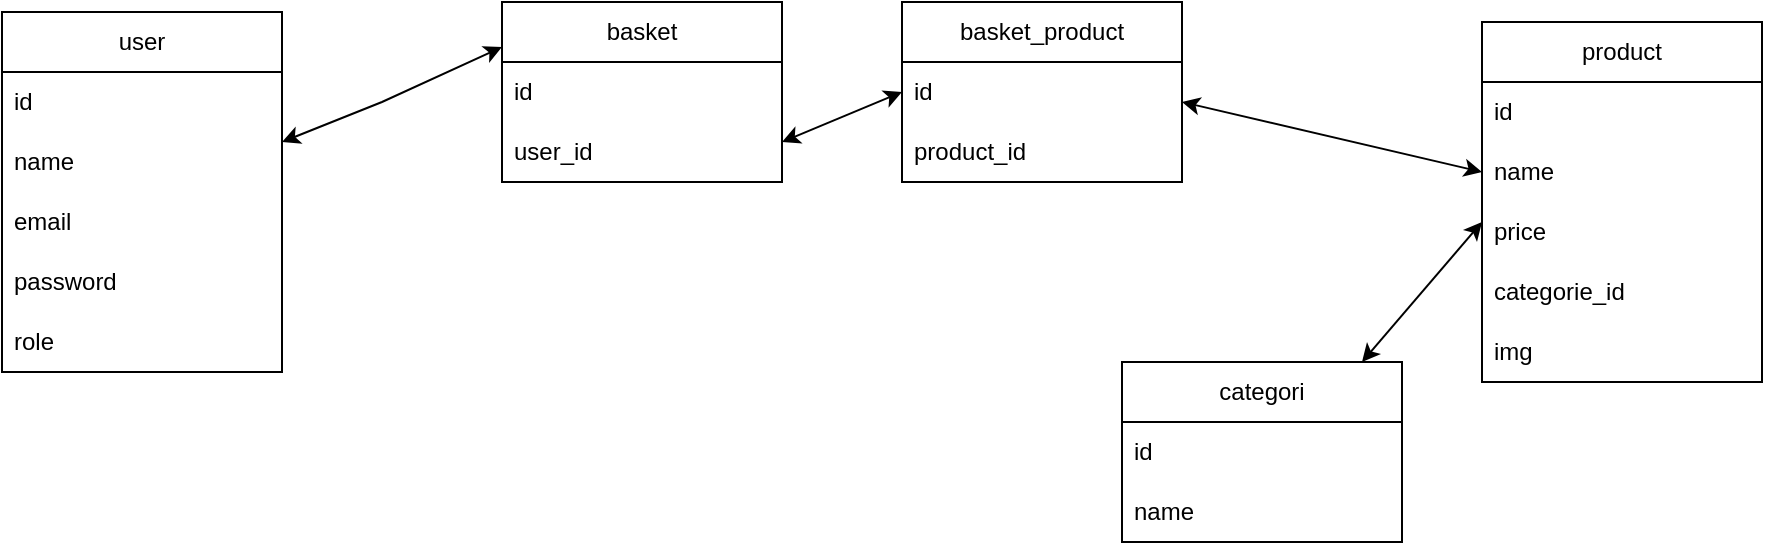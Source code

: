 <mxfile version="21.6.8" type="github">
  <diagram name="Page-1" id="9f46799a-70d6-7492-0946-bef42562c5a5">
    <mxGraphModel dx="1434" dy="758" grid="1" gridSize="10" guides="1" tooltips="1" connect="1" arrows="1" fold="1" page="1" pageScale="1" pageWidth="1100" pageHeight="850" background="none" math="0" shadow="0">
      <root>
        <mxCell id="0" />
        <mxCell id="1" parent="0" />
        <mxCell id="Kjgg9gwOW9HIMJ0_6wAg-2" value="user" style="swimlane;fontStyle=0;childLayout=stackLayout;horizontal=1;startSize=30;horizontalStack=0;resizeParent=1;resizeParentMax=0;resizeLast=0;collapsible=1;marginBottom=0;whiteSpace=wrap;html=1;" vertex="1" parent="1">
          <mxGeometry x="60" y="75" width="140" height="180" as="geometry" />
        </mxCell>
        <mxCell id="Kjgg9gwOW9HIMJ0_6wAg-3" value="id" style="text;strokeColor=none;fillColor=none;align=left;verticalAlign=middle;spacingLeft=4;spacingRight=4;overflow=hidden;points=[[0,0.5],[1,0.5]];portConstraint=eastwest;rotatable=0;whiteSpace=wrap;html=1;" vertex="1" parent="Kjgg9gwOW9HIMJ0_6wAg-2">
          <mxGeometry y="30" width="140" height="30" as="geometry" />
        </mxCell>
        <mxCell id="Kjgg9gwOW9HIMJ0_6wAg-4" value="name" style="text;strokeColor=none;fillColor=none;align=left;verticalAlign=middle;spacingLeft=4;spacingRight=4;overflow=hidden;points=[[0,0.5],[1,0.5]];portConstraint=eastwest;rotatable=0;whiteSpace=wrap;html=1;" vertex="1" parent="Kjgg9gwOW9HIMJ0_6wAg-2">
          <mxGeometry y="60" width="140" height="30" as="geometry" />
        </mxCell>
        <mxCell id="Kjgg9gwOW9HIMJ0_6wAg-5" value="email" style="text;strokeColor=none;fillColor=none;align=left;verticalAlign=middle;spacingLeft=4;spacingRight=4;overflow=hidden;points=[[0,0.5],[1,0.5]];portConstraint=eastwest;rotatable=0;whiteSpace=wrap;html=1;" vertex="1" parent="Kjgg9gwOW9HIMJ0_6wAg-2">
          <mxGeometry y="90" width="140" height="30" as="geometry" />
        </mxCell>
        <mxCell id="Kjgg9gwOW9HIMJ0_6wAg-6" value="password" style="text;strokeColor=none;fillColor=none;align=left;verticalAlign=middle;spacingLeft=4;spacingRight=4;overflow=hidden;points=[[0,0.5],[1,0.5]];portConstraint=eastwest;rotatable=0;whiteSpace=wrap;html=1;" vertex="1" parent="Kjgg9gwOW9HIMJ0_6wAg-2">
          <mxGeometry y="120" width="140" height="30" as="geometry" />
        </mxCell>
        <mxCell id="Kjgg9gwOW9HIMJ0_6wAg-7" value="role" style="text;strokeColor=none;fillColor=none;align=left;verticalAlign=middle;spacingLeft=4;spacingRight=4;overflow=hidden;points=[[0,0.5],[1,0.5]];portConstraint=eastwest;rotatable=0;whiteSpace=wrap;html=1;" vertex="1" parent="Kjgg9gwOW9HIMJ0_6wAg-2">
          <mxGeometry y="150" width="140" height="30" as="geometry" />
        </mxCell>
        <mxCell id="Kjgg9gwOW9HIMJ0_6wAg-8" value="basket" style="swimlane;fontStyle=0;childLayout=stackLayout;horizontal=1;startSize=30;horizontalStack=0;resizeParent=1;resizeParentMax=0;resizeLast=0;collapsible=1;marginBottom=0;whiteSpace=wrap;html=1;" vertex="1" parent="1">
          <mxGeometry x="310" y="70" width="140" height="90" as="geometry" />
        </mxCell>
        <mxCell id="Kjgg9gwOW9HIMJ0_6wAg-9" value="id" style="text;strokeColor=none;fillColor=none;align=left;verticalAlign=middle;spacingLeft=4;spacingRight=4;overflow=hidden;points=[[0,0.5],[1,0.5]];portConstraint=eastwest;rotatable=0;whiteSpace=wrap;html=1;" vertex="1" parent="Kjgg9gwOW9HIMJ0_6wAg-8">
          <mxGeometry y="30" width="140" height="30" as="geometry" />
        </mxCell>
        <mxCell id="Kjgg9gwOW9HIMJ0_6wAg-10" value="user_id" style="text;strokeColor=none;fillColor=none;align=left;verticalAlign=middle;spacingLeft=4;spacingRight=4;overflow=hidden;points=[[0,0.5],[1,0.5]];portConstraint=eastwest;rotatable=0;whiteSpace=wrap;html=1;" vertex="1" parent="Kjgg9gwOW9HIMJ0_6wAg-8">
          <mxGeometry y="60" width="140" height="30" as="geometry" />
        </mxCell>
        <mxCell id="Kjgg9gwOW9HIMJ0_6wAg-15" value="" style="endArrow=classic;startArrow=classic;html=1;rounded=0;entryX=0;entryY=0.25;entryDx=0;entryDy=0;" edge="1" parent="1" target="Kjgg9gwOW9HIMJ0_6wAg-8">
          <mxGeometry width="50" height="50" relative="1" as="geometry">
            <mxPoint x="200" y="140" as="sourcePoint" />
            <mxPoint x="250" y="90" as="targetPoint" />
            <Array as="points">
              <mxPoint x="250" y="120" />
            </Array>
          </mxGeometry>
        </mxCell>
        <mxCell id="Kjgg9gwOW9HIMJ0_6wAg-16" value="product" style="swimlane;fontStyle=0;childLayout=stackLayout;horizontal=1;startSize=30;horizontalStack=0;resizeParent=1;resizeParentMax=0;resizeLast=0;collapsible=1;marginBottom=0;whiteSpace=wrap;html=1;" vertex="1" parent="1">
          <mxGeometry x="800" y="80" width="140" height="180" as="geometry" />
        </mxCell>
        <mxCell id="Kjgg9gwOW9HIMJ0_6wAg-17" value="id" style="text;strokeColor=none;fillColor=none;align=left;verticalAlign=middle;spacingLeft=4;spacingRight=4;overflow=hidden;points=[[0,0.5],[1,0.5]];portConstraint=eastwest;rotatable=0;whiteSpace=wrap;html=1;" vertex="1" parent="Kjgg9gwOW9HIMJ0_6wAg-16">
          <mxGeometry y="30" width="140" height="30" as="geometry" />
        </mxCell>
        <mxCell id="Kjgg9gwOW9HIMJ0_6wAg-18" value="name" style="text;strokeColor=none;fillColor=none;align=left;verticalAlign=middle;spacingLeft=4;spacingRight=4;overflow=hidden;points=[[0,0.5],[1,0.5]];portConstraint=eastwest;rotatable=0;whiteSpace=wrap;html=1;" vertex="1" parent="Kjgg9gwOW9HIMJ0_6wAg-16">
          <mxGeometry y="60" width="140" height="30" as="geometry" />
        </mxCell>
        <mxCell id="Kjgg9gwOW9HIMJ0_6wAg-19" value="price" style="text;strokeColor=none;fillColor=none;align=left;verticalAlign=middle;spacingLeft=4;spacingRight=4;overflow=hidden;points=[[0,0.5],[1,0.5]];portConstraint=eastwest;rotatable=0;whiteSpace=wrap;html=1;" vertex="1" parent="Kjgg9gwOW9HIMJ0_6wAg-16">
          <mxGeometry y="90" width="140" height="30" as="geometry" />
        </mxCell>
        <mxCell id="Kjgg9gwOW9HIMJ0_6wAg-20" value="categorie_id" style="text;strokeColor=none;fillColor=none;align=left;verticalAlign=middle;spacingLeft=4;spacingRight=4;overflow=hidden;points=[[0,0.5],[1,0.5]];portConstraint=eastwest;rotatable=0;whiteSpace=wrap;html=1;" vertex="1" parent="Kjgg9gwOW9HIMJ0_6wAg-16">
          <mxGeometry y="120" width="140" height="30" as="geometry" />
        </mxCell>
        <mxCell id="Kjgg9gwOW9HIMJ0_6wAg-21" value="img" style="text;strokeColor=none;fillColor=none;align=left;verticalAlign=middle;spacingLeft=4;spacingRight=4;overflow=hidden;points=[[0,0.5],[1,0.5]];portConstraint=eastwest;rotatable=0;whiteSpace=wrap;html=1;" vertex="1" parent="Kjgg9gwOW9HIMJ0_6wAg-16">
          <mxGeometry y="150" width="140" height="30" as="geometry" />
        </mxCell>
        <mxCell id="Kjgg9gwOW9HIMJ0_6wAg-22" value="categori" style="swimlane;fontStyle=0;childLayout=stackLayout;horizontal=1;startSize=30;horizontalStack=0;resizeParent=1;resizeParentMax=0;resizeLast=0;collapsible=1;marginBottom=0;whiteSpace=wrap;html=1;" vertex="1" parent="1">
          <mxGeometry x="620" y="250" width="140" height="90" as="geometry" />
        </mxCell>
        <mxCell id="Kjgg9gwOW9HIMJ0_6wAg-23" value="id" style="text;strokeColor=none;fillColor=none;align=left;verticalAlign=middle;spacingLeft=4;spacingRight=4;overflow=hidden;points=[[0,0.5],[1,0.5]];portConstraint=eastwest;rotatable=0;whiteSpace=wrap;html=1;" vertex="1" parent="Kjgg9gwOW9HIMJ0_6wAg-22">
          <mxGeometry y="30" width="140" height="30" as="geometry" />
        </mxCell>
        <mxCell id="Kjgg9gwOW9HIMJ0_6wAg-24" value="name" style="text;strokeColor=none;fillColor=none;align=left;verticalAlign=middle;spacingLeft=4;spacingRight=4;overflow=hidden;points=[[0,0.5],[1,0.5]];portConstraint=eastwest;rotatable=0;whiteSpace=wrap;html=1;" vertex="1" parent="Kjgg9gwOW9HIMJ0_6wAg-22">
          <mxGeometry y="60" width="140" height="30" as="geometry" />
        </mxCell>
        <mxCell id="Kjgg9gwOW9HIMJ0_6wAg-27" value="" style="endArrow=classic;startArrow=classic;html=1;rounded=0;" edge="1" parent="1">
          <mxGeometry width="50" height="50" relative="1" as="geometry">
            <mxPoint x="740" y="250" as="sourcePoint" />
            <mxPoint x="800" y="180" as="targetPoint" />
          </mxGeometry>
        </mxCell>
        <mxCell id="Kjgg9gwOW9HIMJ0_6wAg-28" value="basket_product" style="swimlane;fontStyle=0;childLayout=stackLayout;horizontal=1;startSize=30;horizontalStack=0;resizeParent=1;resizeParentMax=0;resizeLast=0;collapsible=1;marginBottom=0;whiteSpace=wrap;html=1;" vertex="1" parent="1">
          <mxGeometry x="510" y="70" width="140" height="90" as="geometry" />
        </mxCell>
        <mxCell id="Kjgg9gwOW9HIMJ0_6wAg-29" value="id" style="text;strokeColor=none;fillColor=none;align=left;verticalAlign=middle;spacingLeft=4;spacingRight=4;overflow=hidden;points=[[0,0.5],[1,0.5]];portConstraint=eastwest;rotatable=0;whiteSpace=wrap;html=1;" vertex="1" parent="Kjgg9gwOW9HIMJ0_6wAg-28">
          <mxGeometry y="30" width="140" height="30" as="geometry" />
        </mxCell>
        <mxCell id="Kjgg9gwOW9HIMJ0_6wAg-30" value="product_id" style="text;strokeColor=none;fillColor=none;align=left;verticalAlign=middle;spacingLeft=4;spacingRight=4;overflow=hidden;points=[[0,0.5],[1,0.5]];portConstraint=eastwest;rotatable=0;whiteSpace=wrap;html=1;" vertex="1" parent="Kjgg9gwOW9HIMJ0_6wAg-28">
          <mxGeometry y="60" width="140" height="30" as="geometry" />
        </mxCell>
        <mxCell id="Kjgg9gwOW9HIMJ0_6wAg-31" value="" style="endArrow=classic;startArrow=classic;html=1;rounded=0;entryX=0;entryY=0.5;entryDx=0;entryDy=0;" edge="1" parent="1" target="Kjgg9gwOW9HIMJ0_6wAg-29">
          <mxGeometry width="50" height="50" relative="1" as="geometry">
            <mxPoint x="450" y="140" as="sourcePoint" />
            <mxPoint x="500" y="90" as="targetPoint" />
          </mxGeometry>
        </mxCell>
        <mxCell id="Kjgg9gwOW9HIMJ0_6wAg-32" value="" style="endArrow=classic;startArrow=classic;html=1;rounded=0;entryX=0;entryY=0.5;entryDx=0;entryDy=0;" edge="1" parent="1" target="Kjgg9gwOW9HIMJ0_6wAg-18">
          <mxGeometry width="50" height="50" relative="1" as="geometry">
            <mxPoint x="650" y="120" as="sourcePoint" />
            <mxPoint x="700" y="70" as="targetPoint" />
          </mxGeometry>
        </mxCell>
      </root>
    </mxGraphModel>
  </diagram>
</mxfile>

